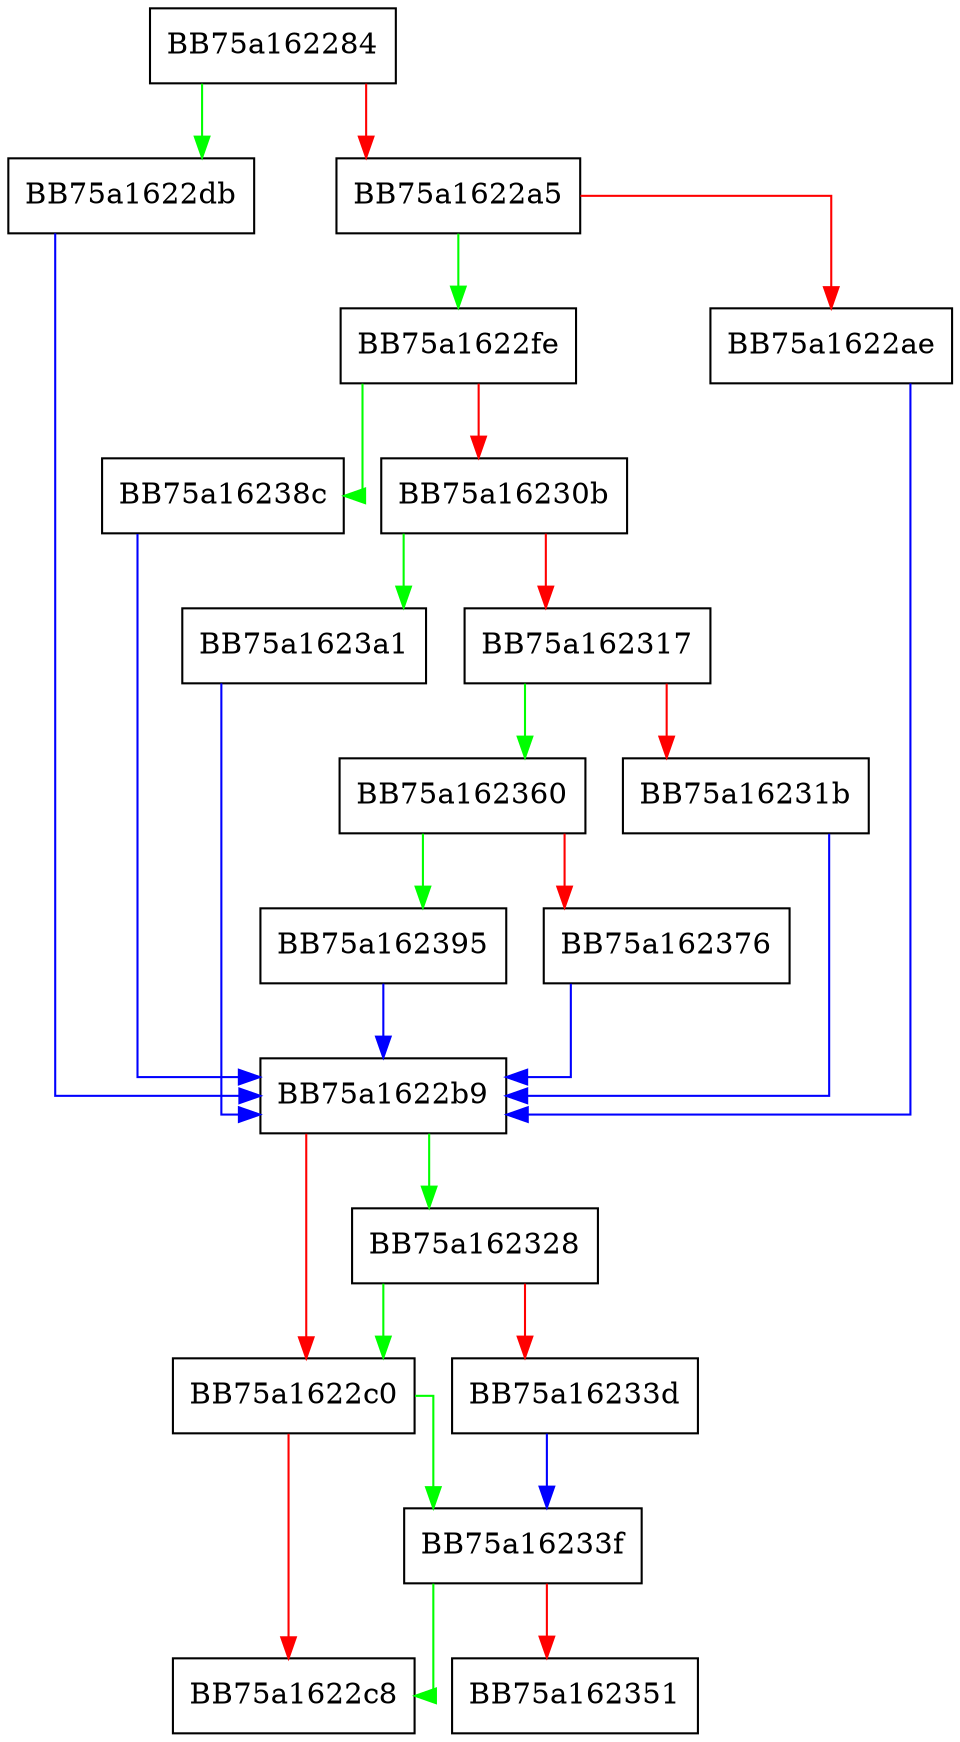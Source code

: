 digraph luaL_checknumber {
  node [shape="box"];
  graph [splines=ortho];
  BB75a162284 -> BB75a1622db [color="green"];
  BB75a162284 -> BB75a1622a5 [color="red"];
  BB75a1622a5 -> BB75a1622fe [color="green"];
  BB75a1622a5 -> BB75a1622ae [color="red"];
  BB75a1622ae -> BB75a1622b9 [color="blue"];
  BB75a1622b9 -> BB75a162328 [color="green"];
  BB75a1622b9 -> BB75a1622c0 [color="red"];
  BB75a1622c0 -> BB75a16233f [color="green"];
  BB75a1622c0 -> BB75a1622c8 [color="red"];
  BB75a1622db -> BB75a1622b9 [color="blue"];
  BB75a1622fe -> BB75a16238c [color="green"];
  BB75a1622fe -> BB75a16230b [color="red"];
  BB75a16230b -> BB75a1623a1 [color="green"];
  BB75a16230b -> BB75a162317 [color="red"];
  BB75a162317 -> BB75a162360 [color="green"];
  BB75a162317 -> BB75a16231b [color="red"];
  BB75a16231b -> BB75a1622b9 [color="blue"];
  BB75a162328 -> BB75a1622c0 [color="green"];
  BB75a162328 -> BB75a16233d [color="red"];
  BB75a16233d -> BB75a16233f [color="blue"];
  BB75a16233f -> BB75a1622c8 [color="green"];
  BB75a16233f -> BB75a162351 [color="red"];
  BB75a162360 -> BB75a162395 [color="green"];
  BB75a162360 -> BB75a162376 [color="red"];
  BB75a162376 -> BB75a1622b9 [color="blue"];
  BB75a16238c -> BB75a1622b9 [color="blue"];
  BB75a162395 -> BB75a1622b9 [color="blue"];
  BB75a1623a1 -> BB75a1622b9 [color="blue"];
}